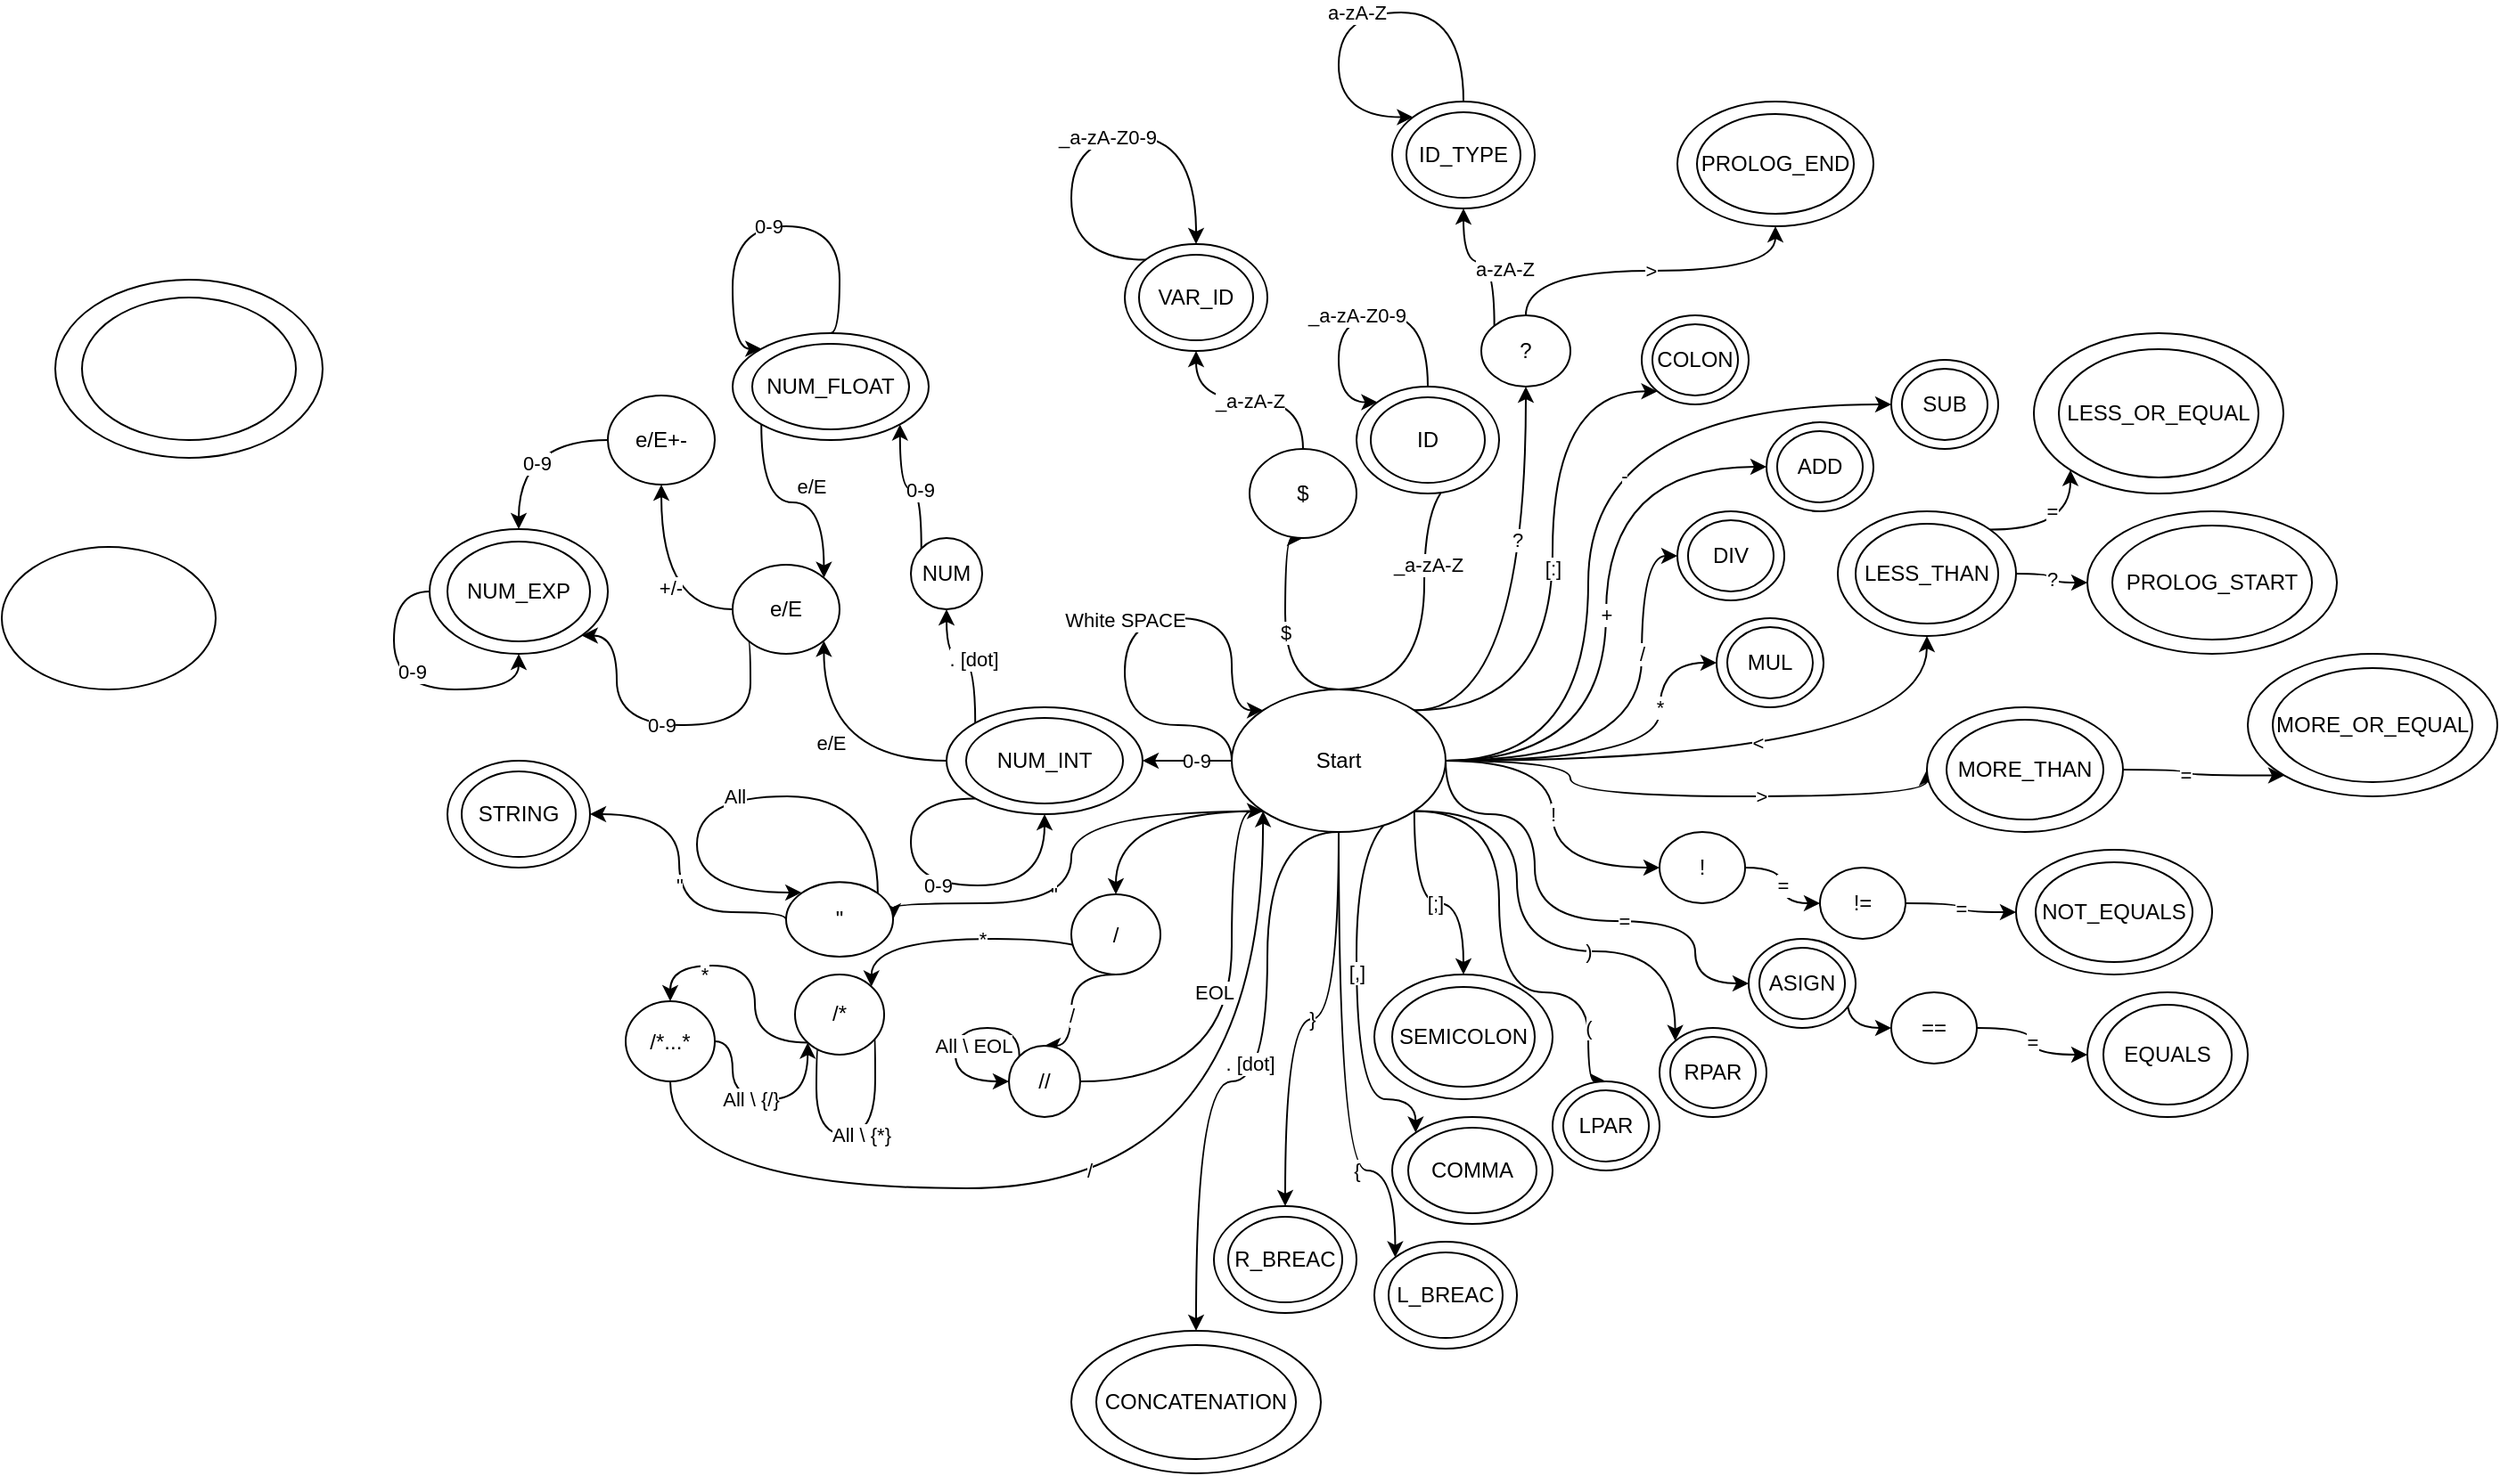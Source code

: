<mxfile version="20.4.0" type="device"><diagram id="6XoFYkcWacRBcCxsYxCx" name="Page-1"><mxGraphModel dx="1308" dy="777" grid="1" gridSize="10" guides="1" tooltips="1" connect="1" arrows="1" fold="1" page="1" pageScale="1" pageWidth="1700" pageHeight="1100" math="0" shadow="0"><root><mxCell id="0"/><mxCell id="1" parent="0"/><mxCell id="L3OUhF5srTCcvMu7gKK5-5" value="" style="group" parent="1" vertex="1" connectable="0"><mxGeometry x="160" y="220" width="150" height="100" as="geometry"/></mxCell><mxCell id="L3OUhF5srTCcvMu7gKK5-4" value="" style="ellipse;whiteSpace=wrap;html=1;" parent="L3OUhF5srTCcvMu7gKK5-5" vertex="1"><mxGeometry width="150" height="100" as="geometry"/></mxCell><mxCell id="L3OUhF5srTCcvMu7gKK5-3" value="" style="ellipse;whiteSpace=wrap;html=1;" parent="L3OUhF5srTCcvMu7gKK5-5" vertex="1"><mxGeometry x="15" y="10" width="120" height="80" as="geometry"/></mxCell><mxCell id="L3OUhF5srTCcvMu7gKK5-46" value="-" style="edgeStyle=orthogonalEdgeStyle;curved=1;rounded=0;orthogonalLoop=1;jettySize=auto;html=1;exitX=1;exitY=0.5;exitDx=0;exitDy=0;entryX=0;entryY=0.5;entryDx=0;entryDy=0;" parent="1" source="L3OUhF5srTCcvMu7gKK5-6" target="L3OUhF5srTCcvMu7gKK5-29" edge="1"><mxGeometry x="0.067" y="-20" relative="1" as="geometry"><Array as="points"><mxPoint x="1020" y="490"/><mxPoint x="1020" y="290"/></Array><mxPoint as="offset"/></mxGeometry></mxCell><mxCell id="L3OUhF5srTCcvMu7gKK5-47" value="+" style="edgeStyle=orthogonalEdgeStyle;curved=1;rounded=0;orthogonalLoop=1;jettySize=auto;html=1;exitX=1;exitY=0.5;exitDx=0;exitDy=0;entryX=0;entryY=0.5;entryDx=0;entryDy=0;" parent="1" source="L3OUhF5srTCcvMu7gKK5-6" target="L3OUhF5srTCcvMu7gKK5-20" edge="1"><mxGeometry relative="1" as="geometry"/></mxCell><mxCell id="L3OUhF5srTCcvMu7gKK5-48" value="/" style="edgeStyle=orthogonalEdgeStyle;curved=1;rounded=0;orthogonalLoop=1;jettySize=auto;html=1;exitX=1;exitY=0.5;exitDx=0;exitDy=0;entryX=0;entryY=0.5;entryDx=0;entryDy=0;" parent="1" source="L3OUhF5srTCcvMu7gKK5-6" target="L3OUhF5srTCcvMu7gKK5-35" edge="1"><mxGeometry x="0.388" relative="1" as="geometry"><Array as="points"><mxPoint x="1050" y="490"/><mxPoint x="1050" y="375"/></Array><mxPoint as="offset"/></mxGeometry></mxCell><mxCell id="L3OUhF5srTCcvMu7gKK5-49" value="*" style="edgeStyle=orthogonalEdgeStyle;curved=1;rounded=0;orthogonalLoop=1;jettySize=auto;html=1;exitX=1;exitY=0.5;exitDx=0;exitDy=0;entryX=0;entryY=0.5;entryDx=0;entryDy=0;" parent="1" source="L3OUhF5srTCcvMu7gKK5-6" target="L3OUhF5srTCcvMu7gKK5-32" edge="1"><mxGeometry x="0.449" relative="1" as="geometry"><Array as="points"><mxPoint x="1060" y="490"/><mxPoint x="1060" y="435"/></Array><mxPoint as="offset"/></mxGeometry></mxCell><mxCell id="L3OUhF5srTCcvMu7gKK5-50" value="(" style="edgeStyle=orthogonalEdgeStyle;curved=1;rounded=0;orthogonalLoop=1;jettySize=auto;html=1;exitX=1;exitY=1;exitDx=0;exitDy=0;entryX=0.5;entryY=0;entryDx=0;entryDy=0;" parent="1" source="L3OUhF5srTCcvMu7gKK5-6" target="L3OUhF5srTCcvMu7gKK5-26" edge="1"><mxGeometry x="0.691" relative="1" as="geometry"><Array as="points"><mxPoint x="970" y="518"/><mxPoint x="970" y="620"/><mxPoint x="1020" y="620"/></Array><mxPoint as="offset"/></mxGeometry></mxCell><mxCell id="L3OUhF5srTCcvMu7gKK5-51" value=")" style="edgeStyle=orthogonalEdgeStyle;curved=1;rounded=0;orthogonalLoop=1;jettySize=auto;html=1;exitX=1;exitY=1;exitDx=0;exitDy=0;entryX=0;entryY=0;entryDx=0;entryDy=0;" parent="1" source="L3OUhF5srTCcvMu7gKK5-6" target="L3OUhF5srTCcvMu7gKK5-23" edge="1"><mxGeometry x="0.28" relative="1" as="geometry"><Array as="points"><mxPoint x="980" y="518"/><mxPoint x="980" y="597"/></Array><mxPoint as="offset"/></mxGeometry></mxCell><mxCell id="L3OUhF5srTCcvMu7gKK5-53" value="[;]" style="edgeStyle=orthogonalEdgeStyle;curved=1;rounded=0;orthogonalLoop=1;jettySize=auto;html=1;exitX=1;exitY=1;exitDx=0;exitDy=0;entryX=0.5;entryY=0;entryDx=0;entryDy=0;" parent="1" source="L3OUhF5srTCcvMu7gKK5-6" target="L3OUhF5srTCcvMu7gKK5-44" edge="1"><mxGeometry x="0.055" relative="1" as="geometry"><mxPoint as="offset"/></mxGeometry></mxCell><mxCell id="L3OUhF5srTCcvMu7gKK5-56" value="!" style="edgeStyle=orthogonalEdgeStyle;curved=1;rounded=0;orthogonalLoop=1;jettySize=auto;html=1;exitX=1;exitY=0.5;exitDx=0;exitDy=0;entryX=0;entryY=0.5;entryDx=0;entryDy=0;" parent="1" source="L3OUhF5srTCcvMu7gKK5-6" target="L3OUhF5srTCcvMu7gKK5-54" edge="1"><mxGeometry relative="1" as="geometry"/></mxCell><mxCell id="L3OUhF5srTCcvMu7gKK5-68" value="&amp;lt;" style="edgeStyle=orthogonalEdgeStyle;curved=1;rounded=0;orthogonalLoop=1;jettySize=auto;html=1;exitX=1;exitY=0.5;exitDx=0;exitDy=0;entryX=0.5;entryY=1;entryDx=0;entryDy=0;" parent="1" source="L3OUhF5srTCcvMu7gKK5-6" target="L3OUhF5srTCcvMu7gKK5-66" edge="1"><mxGeometry x="0.029" y="10" relative="1" as="geometry"><mxPoint as="offset"/></mxGeometry></mxCell><mxCell id="L3OUhF5srTCcvMu7gKK5-72" value="&amp;gt;" style="edgeStyle=orthogonalEdgeStyle;curved=1;rounded=0;orthogonalLoop=1;jettySize=auto;html=1;exitX=1;exitY=0.5;exitDx=0;exitDy=0;entryX=0;entryY=0.5;entryDx=0;entryDy=0;" parent="1" source="L3OUhF5srTCcvMu7gKK5-6" target="L3OUhF5srTCcvMu7gKK5-70" edge="1"><mxGeometry x="0.29" relative="1" as="geometry"><Array as="points"><mxPoint x="1010" y="490"/><mxPoint x="1010" y="510"/><mxPoint x="1210" y="510"/></Array><mxPoint as="offset"/></mxGeometry></mxCell><mxCell id="L3OUhF5srTCcvMu7gKK5-84" value="[,]" style="edgeStyle=orthogonalEdgeStyle;curved=1;rounded=0;orthogonalLoop=1;jettySize=auto;html=1;exitX=1;exitY=1;exitDx=0;exitDy=0;entryX=0;entryY=0;entryDx=0;entryDy=0;" parent="1" source="L3OUhF5srTCcvMu7gKK5-6" target="L3OUhF5srTCcvMu7gKK5-82" edge="1"><mxGeometry relative="1" as="geometry"><Array as="points"><mxPoint x="890" y="518"/><mxPoint x="890" y="680"/><mxPoint x="923" y="680"/></Array></mxGeometry></mxCell><mxCell id="L3OUhF5srTCcvMu7gKK5-96" style="edgeStyle=orthogonalEdgeStyle;curved=1;rounded=0;orthogonalLoop=1;jettySize=auto;html=1;exitX=1;exitY=0;exitDx=0;exitDy=0;entryX=0.5;entryY=1;entryDx=0;entryDy=0;" parent="1" source="L3OUhF5srTCcvMu7gKK5-6" target="L3OUhF5srTCcvMu7gKK5-94" edge="1"><mxGeometry relative="1" as="geometry"/></mxCell><mxCell id="L3OUhF5srTCcvMu7gKK5-97" value="?" style="edgeLabel;html=1;align=center;verticalAlign=middle;resizable=0;points=[];" parent="L3OUhF5srTCcvMu7gKK5-96" vertex="1" connectable="0"><mxGeometry x="0.286" y="1" relative="1" as="geometry"><mxPoint x="-4" y="-2" as="offset"/></mxGeometry></mxCell><mxCell id="L3OUhF5srTCcvMu7gKK5-102" value="$" style="edgeStyle=orthogonalEdgeStyle;curved=1;rounded=0;orthogonalLoop=1;jettySize=auto;html=1;exitX=0.5;exitY=0;exitDx=0;exitDy=0;entryX=0.5;entryY=1;entryDx=0;entryDy=0;" parent="1" source="L3OUhF5srTCcvMu7gKK5-6" target="L3OUhF5srTCcvMu7gKK5-10" edge="1"><mxGeometry relative="1" as="geometry"><Array as="points"><mxPoint x="850" y="450"/></Array></mxGeometry></mxCell><mxCell id="L3OUhF5srTCcvMu7gKK5-108" value="=" style="edgeStyle=orthogonalEdgeStyle;curved=1;rounded=0;orthogonalLoop=1;jettySize=auto;html=1;exitX=1;exitY=0.5;exitDx=0;exitDy=0;entryX=0;entryY=0.5;entryDx=0;entryDy=0;" parent="1" source="L3OUhF5srTCcvMu7gKK5-6" target="L3OUhF5srTCcvMu7gKK5-106" edge="1"><mxGeometry x="0.288" relative="1" as="geometry"><Array as="points"><mxPoint x="940" y="520"/><mxPoint x="990" y="520"/><mxPoint x="990" y="580"/><mxPoint x="1080" y="580"/><mxPoint x="1080" y="615"/></Array><mxPoint as="offset"/></mxGeometry></mxCell><mxCell id="L3OUhF5srTCcvMu7gKK5-136" value="0-9" style="edgeStyle=orthogonalEdgeStyle;curved=1;rounded=0;orthogonalLoop=1;jettySize=auto;html=1;exitX=0;exitY=0.5;exitDx=0;exitDy=0;entryX=1;entryY=0.5;entryDx=0;entryDy=0;" parent="1" source="L3OUhF5srTCcvMu7gKK5-6" target="L3OUhF5srTCcvMu7gKK5-134" edge="1"><mxGeometry x="-0.2" relative="1" as="geometry"><mxPoint as="offset"/></mxGeometry></mxCell><mxCell id="L3OUhF5srTCcvMu7gKK5-156" value="&quot;" style="edgeStyle=orthogonalEdgeStyle;curved=1;rounded=0;orthogonalLoop=1;jettySize=auto;html=1;exitX=0;exitY=1;exitDx=0;exitDy=0;entryX=1;entryY=0.5;entryDx=0;entryDy=0;" parent="1" source="L3OUhF5srTCcvMu7gKK5-6" target="L3OUhF5srTCcvMu7gKK5-12" edge="1"><mxGeometry x="0.151" y="-10" relative="1" as="geometry"><Array as="points"><mxPoint x="730" y="518"/><mxPoint x="730" y="570"/></Array><mxPoint as="offset"/></mxGeometry></mxCell><mxCell id="L3OUhF5srTCcvMu7gKK5-195" style="edgeStyle=orthogonalEdgeStyle;curved=1;rounded=0;orthogonalLoop=1;jettySize=auto;html=1;exitX=0;exitY=1;exitDx=0;exitDy=0;entryX=0.5;entryY=0;entryDx=0;entryDy=0;" parent="1" source="L3OUhF5srTCcvMu7gKK5-6" target="L3OUhF5srTCcvMu7gKK5-194" edge="1"><mxGeometry relative="1" as="geometry"/></mxCell><mxCell id="L3OUhF5srTCcvMu7gKK5-218" value="[:]" style="edgeStyle=orthogonalEdgeStyle;curved=1;rounded=0;orthogonalLoop=1;jettySize=auto;html=1;exitX=1;exitY=0;exitDx=0;exitDy=0;entryX=0;entryY=1;entryDx=0;entryDy=0;" parent="1" source="L3OUhF5srTCcvMu7gKK5-6" target="L3OUhF5srTCcvMu7gKK5-215" edge="1"><mxGeometry relative="1" as="geometry"><Array as="points"><mxPoint x="1000" y="462"/><mxPoint x="1000" y="283"/></Array></mxGeometry></mxCell><mxCell id="L3OUhF5srTCcvMu7gKK5-223" value="&lt;span style=&quot;color: rgb(0, 0, 0); font-family: Helvetica; font-size: 11px; font-style: normal; font-variant-ligatures: normal; font-variant-caps: normal; font-weight: 400; letter-spacing: normal; orphans: 2; text-align: center; text-indent: 0px; text-transform: none; widows: 2; word-spacing: 0px; -webkit-text-stroke-width: 0px; background-color: rgb(255, 255, 255); text-decoration-thickness: initial; text-decoration-style: initial; text-decoration-color: initial; float: none; display: inline !important;&quot;&gt;_a-zA-Z&lt;/span&gt;" style="edgeStyle=orthogonalEdgeStyle;curved=1;rounded=0;orthogonalLoop=1;jettySize=auto;html=1;exitX=0.5;exitY=0;exitDx=0;exitDy=0;entryX=1;entryY=1;entryDx=0;entryDy=0;" parent="1" source="L3OUhF5srTCcvMu7gKK5-6" target="L3OUhF5srTCcvMu7gKK5-220" edge="1"><mxGeometry x="0.201" y="-2" relative="1" as="geometry"><Array as="points"><mxPoint x="928" y="450"/></Array><mxPoint as="offset"/></mxGeometry></mxCell><mxCell id="L3OUhF5srTCcvMu7gKK5-231" value="{" style="edgeStyle=orthogonalEdgeStyle;curved=1;rounded=0;orthogonalLoop=1;jettySize=auto;html=1;exitX=0.5;exitY=1;exitDx=0;exitDy=0;entryX=0;entryY=0;entryDx=0;entryDy=0;" parent="1" source="L3OUhF5srTCcvMu7gKK5-6" target="L3OUhF5srTCcvMu7gKK5-229" edge="1"><mxGeometry x="0.479" relative="1" as="geometry"><Array as="points"><mxPoint x="880" y="720"/><mxPoint x="912" y="720"/></Array><mxPoint as="offset"/></mxGeometry></mxCell><mxCell id="L3OUhF5srTCcvMu7gKK5-232" value="}" style="edgeStyle=orthogonalEdgeStyle;curved=1;rounded=0;orthogonalLoop=1;jettySize=auto;html=1;exitX=0.5;exitY=1;exitDx=0;exitDy=0;entryX=0.5;entryY=0;entryDx=0;entryDy=0;" parent="1" source="L3OUhF5srTCcvMu7gKK5-6" target="L3OUhF5srTCcvMu7gKK5-226" edge="1"><mxGeometry relative="1" as="geometry"/></mxCell><mxCell id="L3OUhF5srTCcvMu7gKK5-233" value="White SPACE" style="edgeStyle=orthogonalEdgeStyle;curved=1;rounded=0;orthogonalLoop=1;jettySize=auto;html=1;exitX=0;exitY=0.5;exitDx=0;exitDy=0;entryX=0;entryY=0;entryDx=0;entryDy=0;" parent="1" source="L3OUhF5srTCcvMu7gKK5-6" edge="1" target="L3OUhF5srTCcvMu7gKK5-6"><mxGeometry x="0.037" relative="1" as="geometry"><mxPoint x="880" y="530" as="targetPoint"/><Array as="points"><mxPoint x="820" y="470"/><mxPoint x="760" y="470"/><mxPoint x="760" y="410"/><mxPoint x="820" y="410"/><mxPoint x="820" y="462"/></Array><mxPoint as="offset"/></mxGeometry></mxCell><mxCell id="Xdf_nofjTAy5mSyaIpkC-7" value=". [dot]" style="edgeStyle=orthogonalEdgeStyle;curved=1;rounded=0;orthogonalLoop=1;jettySize=auto;html=1;exitX=0.5;exitY=1;exitDx=0;exitDy=0;entryX=0.5;entryY=0;entryDx=0;entryDy=0;" parent="1" source="L3OUhF5srTCcvMu7gKK5-6" target="Xdf_nofjTAy5mSyaIpkC-9" edge="1"><mxGeometry x="0.056" y="-10" relative="1" as="geometry"><mxPoint x="780" y="720" as="targetPoint"/><Array as="points"><mxPoint x="840" y="530"/><mxPoint x="840" y="670"/><mxPoint x="800" y="670"/></Array><mxPoint as="offset"/></mxGeometry></mxCell><mxCell id="L3OUhF5srTCcvMu7gKK5-6" value="Start" style="ellipse;whiteSpace=wrap;html=1;" parent="1" vertex="1"><mxGeometry x="820" y="450" width="120" height="80" as="geometry"/></mxCell><mxCell id="L3OUhF5srTCcvMu7gKK5-127" value="_a-zA-Z" style="edgeStyle=orthogonalEdgeStyle;curved=1;rounded=0;orthogonalLoop=1;jettySize=auto;html=1;exitX=0.5;exitY=0;exitDx=0;exitDy=0;entryX=0.5;entryY=1;entryDx=0;entryDy=0;" parent="1" source="L3OUhF5srTCcvMu7gKK5-10" target="L3OUhF5srTCcvMu7gKK5-125" edge="1"><mxGeometry relative="1" as="geometry"><mxPoint as="offset"/></mxGeometry></mxCell><mxCell id="L3OUhF5srTCcvMu7gKK5-10" value="$" style="ellipse;whiteSpace=wrap;html=1;" parent="1" vertex="1"><mxGeometry x="830" y="315" width="60" height="50" as="geometry"/></mxCell><mxCell id="L3OUhF5srTCcvMu7gKK5-163" value="&quot;" style="edgeStyle=orthogonalEdgeStyle;curved=1;rounded=0;orthogonalLoop=1;jettySize=auto;html=1;exitX=0;exitY=0.5;exitDx=0;exitDy=0;entryX=1;entryY=0.5;entryDx=0;entryDy=0;" parent="1" source="L3OUhF5srTCcvMu7gKK5-12" target="L3OUhF5srTCcvMu7gKK5-159" edge="1"><mxGeometry x="-0.065" relative="1" as="geometry"><Array as="points"><mxPoint x="570" y="575"/><mxPoint x="510" y="575"/><mxPoint x="510" y="520"/></Array><mxPoint as="offset"/></mxGeometry></mxCell><mxCell id="L3OUhF5srTCcvMu7gKK5-12" value="&quot;" style="ellipse;whiteSpace=wrap;html=1;" parent="1" vertex="1"><mxGeometry x="570" y="558.13" width="60" height="41.87" as="geometry"/></mxCell><mxCell id="L3OUhF5srTCcvMu7gKK5-13" value="" style="ellipse;whiteSpace=wrap;html=1;" parent="1" vertex="1"><mxGeometry x="130" y="370" width="120" height="80" as="geometry"/></mxCell><mxCell id="L3OUhF5srTCcvMu7gKK5-143" value="0-9" style="edgeStyle=orthogonalEdgeStyle;curved=1;rounded=0;orthogonalLoop=1;jettySize=auto;html=1;exitX=0;exitY=0;exitDx=0;exitDy=0;entryX=1;entryY=1;entryDx=0;entryDy=0;" parent="1" source="L3OUhF5srTCcvMu7gKK5-14" target="L3OUhF5srTCcvMu7gKK5-138" edge="1"><mxGeometry x="-0.161" relative="1" as="geometry"><mxPoint as="offset"/></mxGeometry></mxCell><mxCell id="L3OUhF5srTCcvMu7gKK5-14" value="NUM" style="ellipse;whiteSpace=wrap;html=1;" parent="1" vertex="1"><mxGeometry x="640" y="365" width="40" height="40" as="geometry"/></mxCell><mxCell id="L3OUhF5srTCcvMu7gKK5-19" value="" style="group" parent="1" vertex="1" connectable="0"><mxGeometry x="1120" y="300" width="60" height="50" as="geometry"/></mxCell><mxCell id="L3OUhF5srTCcvMu7gKK5-20" value="" style="ellipse;whiteSpace=wrap;html=1;" parent="L3OUhF5srTCcvMu7gKK5-19" vertex="1"><mxGeometry width="60" height="50" as="geometry"/></mxCell><mxCell id="L3OUhF5srTCcvMu7gKK5-21" value="ADD" style="ellipse;whiteSpace=wrap;html=1;" parent="L3OUhF5srTCcvMu7gKK5-19" vertex="1"><mxGeometry x="6" y="5" width="48" height="40" as="geometry"/></mxCell><mxCell id="L3OUhF5srTCcvMu7gKK5-22" value="" style="group" parent="1" vertex="1" connectable="0"><mxGeometry x="1060" y="640" width="60" height="50" as="geometry"/></mxCell><mxCell id="L3OUhF5srTCcvMu7gKK5-23" value="" style="ellipse;whiteSpace=wrap;html=1;" parent="L3OUhF5srTCcvMu7gKK5-22" vertex="1"><mxGeometry width="60" height="50" as="geometry"/></mxCell><mxCell id="L3OUhF5srTCcvMu7gKK5-24" value="RPAR" style="ellipse;whiteSpace=wrap;html=1;" parent="L3OUhF5srTCcvMu7gKK5-22" vertex="1"><mxGeometry x="6" y="5" width="48" height="40" as="geometry"/></mxCell><mxCell id="L3OUhF5srTCcvMu7gKK5-25" value="" style="group" parent="1" vertex="1" connectable="0"><mxGeometry x="1000" y="670" width="60" height="50" as="geometry"/></mxCell><mxCell id="L3OUhF5srTCcvMu7gKK5-26" value="" style="ellipse;whiteSpace=wrap;html=1;" parent="L3OUhF5srTCcvMu7gKK5-25" vertex="1"><mxGeometry width="60" height="50" as="geometry"/></mxCell><mxCell id="L3OUhF5srTCcvMu7gKK5-27" value="LPAR" style="ellipse;whiteSpace=wrap;html=1;" parent="L3OUhF5srTCcvMu7gKK5-25" vertex="1"><mxGeometry x="6" y="5" width="48" height="40" as="geometry"/></mxCell><mxCell id="L3OUhF5srTCcvMu7gKK5-28" value="" style="group" parent="1" vertex="1" connectable="0"><mxGeometry x="1190" y="265" width="60" height="50" as="geometry"/></mxCell><mxCell id="L3OUhF5srTCcvMu7gKK5-29" value="" style="ellipse;whiteSpace=wrap;html=1;" parent="L3OUhF5srTCcvMu7gKK5-28" vertex="1"><mxGeometry width="60" height="50" as="geometry"/></mxCell><mxCell id="L3OUhF5srTCcvMu7gKK5-30" value="SUB" style="ellipse;whiteSpace=wrap;html=1;" parent="L3OUhF5srTCcvMu7gKK5-28" vertex="1"><mxGeometry x="6" y="5" width="48" height="40" as="geometry"/></mxCell><mxCell id="L3OUhF5srTCcvMu7gKK5-31" value="" style="group" parent="1" vertex="1" connectable="0"><mxGeometry x="1092" y="410" width="60" height="50" as="geometry"/></mxCell><mxCell id="L3OUhF5srTCcvMu7gKK5-32" value="" style="ellipse;whiteSpace=wrap;html=1;" parent="L3OUhF5srTCcvMu7gKK5-31" vertex="1"><mxGeometry width="60" height="50" as="geometry"/></mxCell><mxCell id="L3OUhF5srTCcvMu7gKK5-33" value="MUL" style="ellipse;whiteSpace=wrap;html=1;" parent="L3OUhF5srTCcvMu7gKK5-31" vertex="1"><mxGeometry x="6" y="5" width="48" height="40" as="geometry"/></mxCell><mxCell id="L3OUhF5srTCcvMu7gKK5-34" value="" style="group" parent="1" vertex="1" connectable="0"><mxGeometry x="1070" y="350" width="60" height="50" as="geometry"/></mxCell><mxCell id="L3OUhF5srTCcvMu7gKK5-35" value="" style="ellipse;whiteSpace=wrap;html=1;" parent="L3OUhF5srTCcvMu7gKK5-34" vertex="1"><mxGeometry width="60" height="50" as="geometry"/></mxCell><mxCell id="L3OUhF5srTCcvMu7gKK5-36" value="DIV" style="ellipse;whiteSpace=wrap;html=1;" parent="L3OUhF5srTCcvMu7gKK5-34" vertex="1"><mxGeometry x="6" y="5" width="48" height="40" as="geometry"/></mxCell><mxCell id="L3OUhF5srTCcvMu7gKK5-37" value="" style="group" parent="1" vertex="1" connectable="0"><mxGeometry x="1300" y="620" width="90" height="70" as="geometry"/></mxCell><mxCell id="L3OUhF5srTCcvMu7gKK5-38" value="" style="ellipse;whiteSpace=wrap;html=1;" parent="L3OUhF5srTCcvMu7gKK5-37" vertex="1"><mxGeometry width="90" height="70" as="geometry"/></mxCell><mxCell id="L3OUhF5srTCcvMu7gKK5-39" value="EQUALS" style="ellipse;whiteSpace=wrap;html=1;" parent="L3OUhF5srTCcvMu7gKK5-37" vertex="1"><mxGeometry x="9" y="7" width="72" height="56" as="geometry"/></mxCell><mxCell id="L3OUhF5srTCcvMu7gKK5-40" value="" style="group" parent="1" vertex="1" connectable="0"><mxGeometry x="1260" y="540" width="110" height="70" as="geometry"/></mxCell><mxCell id="L3OUhF5srTCcvMu7gKK5-41" value="" style="ellipse;whiteSpace=wrap;html=1;" parent="L3OUhF5srTCcvMu7gKK5-40" vertex="1"><mxGeometry width="110.0" height="70" as="geometry"/></mxCell><mxCell id="L3OUhF5srTCcvMu7gKK5-42" value="NOT_EQUALS" style="ellipse;whiteSpace=wrap;html=1;" parent="L3OUhF5srTCcvMu7gKK5-40" vertex="1"><mxGeometry x="11" y="7" width="88" height="56" as="geometry"/></mxCell><mxCell id="L3OUhF5srTCcvMu7gKK5-43" value="" style="group" parent="1" vertex="1" connectable="0"><mxGeometry x="900" y="610" width="100" height="70" as="geometry"/></mxCell><mxCell id="L3OUhF5srTCcvMu7gKK5-44" value="" style="ellipse;whiteSpace=wrap;html=1;" parent="L3OUhF5srTCcvMu7gKK5-43" vertex="1"><mxGeometry width="100" height="70" as="geometry"/></mxCell><mxCell id="L3OUhF5srTCcvMu7gKK5-45" value="SEMICOLON" style="ellipse;whiteSpace=wrap;html=1;" parent="L3OUhF5srTCcvMu7gKK5-43" vertex="1"><mxGeometry x="10" y="7" width="80" height="56" as="geometry"/></mxCell><mxCell id="L3OUhF5srTCcvMu7gKK5-57" value="=" style="edgeStyle=orthogonalEdgeStyle;curved=1;rounded=0;orthogonalLoop=1;jettySize=auto;html=1;exitX=1;exitY=0.5;exitDx=0;exitDy=0;entryX=0;entryY=0.5;entryDx=0;entryDy=0;" parent="1" source="L3OUhF5srTCcvMu7gKK5-54" target="L3OUhF5srTCcvMu7gKK5-55" edge="1"><mxGeometry relative="1" as="geometry"/></mxCell><mxCell id="L3OUhF5srTCcvMu7gKK5-54" value="!" style="ellipse;whiteSpace=wrap;html=1;" parent="1" vertex="1"><mxGeometry x="1060" y="530" width="48" height="40" as="geometry"/></mxCell><mxCell id="L3OUhF5srTCcvMu7gKK5-58" value="=" style="edgeStyle=orthogonalEdgeStyle;curved=1;rounded=0;orthogonalLoop=1;jettySize=auto;html=1;exitX=1;exitY=0.5;exitDx=0;exitDy=0;entryX=0;entryY=0.5;entryDx=0;entryDy=0;" parent="1" source="L3OUhF5srTCcvMu7gKK5-55" target="L3OUhF5srTCcvMu7gKK5-41" edge="1"><mxGeometry relative="1" as="geometry"/></mxCell><mxCell id="L3OUhF5srTCcvMu7gKK5-55" value="!=" style="ellipse;whiteSpace=wrap;html=1;" parent="1" vertex="1"><mxGeometry x="1150" y="550" width="48" height="40" as="geometry"/></mxCell><mxCell id="L3OUhF5srTCcvMu7gKK5-62" style="edgeStyle=orthogonalEdgeStyle;curved=1;rounded=0;orthogonalLoop=1;jettySize=auto;html=1;exitX=1;exitY=0.5;exitDx=0;exitDy=0;entryX=0;entryY=0.5;entryDx=0;entryDy=0;" parent="1" target="L3OUhF5srTCcvMu7gKK5-61" edge="1"><mxGeometry relative="1" as="geometry"><mxPoint x="1140.0" y="610" as="sourcePoint"/></mxGeometry></mxCell><mxCell id="L3OUhF5srTCcvMu7gKK5-64" value="=" style="edgeStyle=orthogonalEdgeStyle;curved=1;rounded=0;orthogonalLoop=1;jettySize=auto;html=1;exitX=1;exitY=0.5;exitDx=0;exitDy=0;entryX=0;entryY=0.5;entryDx=0;entryDy=0;" parent="1" source="L3OUhF5srTCcvMu7gKK5-61" target="L3OUhF5srTCcvMu7gKK5-38" edge="1"><mxGeometry relative="1" as="geometry"/></mxCell><mxCell id="L3OUhF5srTCcvMu7gKK5-61" value="==" style="ellipse;whiteSpace=wrap;html=1;" parent="1" vertex="1"><mxGeometry x="1190" y="620" width="48" height="40" as="geometry"/></mxCell><mxCell id="L3OUhF5srTCcvMu7gKK5-65" value="" style="group" parent="1" vertex="1" connectable="0"><mxGeometry x="1160" y="350" width="100" height="70" as="geometry"/></mxCell><mxCell id="L3OUhF5srTCcvMu7gKK5-66" value="" style="ellipse;whiteSpace=wrap;html=1;" parent="L3OUhF5srTCcvMu7gKK5-65" vertex="1"><mxGeometry width="100" height="70" as="geometry"/></mxCell><mxCell id="L3OUhF5srTCcvMu7gKK5-67" value="LESS_THAN" style="ellipse;whiteSpace=wrap;html=1;" parent="L3OUhF5srTCcvMu7gKK5-65" vertex="1"><mxGeometry x="10" y="7" width="80" height="56" as="geometry"/></mxCell><mxCell id="L3OUhF5srTCcvMu7gKK5-69" value="" style="group" parent="1" vertex="1" connectable="0"><mxGeometry x="1210" y="460" width="110" height="70" as="geometry"/></mxCell><mxCell id="L3OUhF5srTCcvMu7gKK5-70" value="" style="ellipse;whiteSpace=wrap;html=1;" parent="L3OUhF5srTCcvMu7gKK5-69" vertex="1"><mxGeometry width="110" height="70" as="geometry"/></mxCell><mxCell id="L3OUhF5srTCcvMu7gKK5-71" value="MORE_THAN" style="ellipse;whiteSpace=wrap;html=1;" parent="L3OUhF5srTCcvMu7gKK5-69" vertex="1"><mxGeometry x="11" y="7" width="88" height="56" as="geometry"/></mxCell><mxCell id="L3OUhF5srTCcvMu7gKK5-73" value="" style="group" parent="1" vertex="1" connectable="0"><mxGeometry x="1390" y="430" width="140" height="80" as="geometry"/></mxCell><mxCell id="L3OUhF5srTCcvMu7gKK5-74" value="" style="ellipse;whiteSpace=wrap;html=1;" parent="L3OUhF5srTCcvMu7gKK5-73" vertex="1"><mxGeometry width="140" height="80" as="geometry"/></mxCell><mxCell id="L3OUhF5srTCcvMu7gKK5-75" value="MORE_OR_EQUAL" style="ellipse;whiteSpace=wrap;html=1;" parent="L3OUhF5srTCcvMu7gKK5-73" vertex="1"><mxGeometry x="14" y="8" width="112" height="64" as="geometry"/></mxCell><mxCell id="L3OUhF5srTCcvMu7gKK5-76" value="" style="group" parent="1" vertex="1" connectable="0"><mxGeometry x="1270" y="250" width="140" height="90" as="geometry"/></mxCell><mxCell id="L3OUhF5srTCcvMu7gKK5-77" value="" style="ellipse;whiteSpace=wrap;html=1;" parent="L3OUhF5srTCcvMu7gKK5-76" vertex="1"><mxGeometry width="140" height="90" as="geometry"/></mxCell><mxCell id="L3OUhF5srTCcvMu7gKK5-78" value="LESS_OR_EQUAL" style="ellipse;whiteSpace=wrap;html=1;" parent="L3OUhF5srTCcvMu7gKK5-76" vertex="1"><mxGeometry x="14" y="9" width="112" height="72" as="geometry"/></mxCell><mxCell id="L3OUhF5srTCcvMu7gKK5-79" value="=" style="edgeStyle=orthogonalEdgeStyle;curved=1;rounded=0;orthogonalLoop=1;jettySize=auto;html=1;exitX=1;exitY=0;exitDx=0;exitDy=0;entryX=0;entryY=1;entryDx=0;entryDy=0;" parent="1" source="L3OUhF5srTCcvMu7gKK5-66" target="L3OUhF5srTCcvMu7gKK5-77" edge="1"><mxGeometry x="-0.119" y="10" relative="1" as="geometry"><mxPoint as="offset"/></mxGeometry></mxCell><mxCell id="L3OUhF5srTCcvMu7gKK5-80" value="=" style="edgeStyle=orthogonalEdgeStyle;curved=1;rounded=0;orthogonalLoop=1;jettySize=auto;html=1;exitX=1;exitY=0.5;exitDx=0;exitDy=0;entryX=0;entryY=1;entryDx=0;entryDy=0;" parent="1" source="L3OUhF5srTCcvMu7gKK5-70" target="L3OUhF5srTCcvMu7gKK5-74" edge="1"><mxGeometry x="-0.177" relative="1" as="geometry"><mxPoint as="offset"/></mxGeometry></mxCell><mxCell id="L3OUhF5srTCcvMu7gKK5-81" value="" style="group" parent="1" vertex="1" connectable="0"><mxGeometry x="910" y="690" width="90" height="60" as="geometry"/></mxCell><mxCell id="L3OUhF5srTCcvMu7gKK5-82" value="" style="ellipse;whiteSpace=wrap;html=1;" parent="L3OUhF5srTCcvMu7gKK5-81" vertex="1"><mxGeometry width="90" height="60" as="geometry"/></mxCell><mxCell id="L3OUhF5srTCcvMu7gKK5-83" value="COMMA" style="ellipse;whiteSpace=wrap;html=1;" parent="L3OUhF5srTCcvMu7gKK5-81" vertex="1"><mxGeometry x="9" y="6" width="72" height="48" as="geometry"/></mxCell><mxCell id="L3OUhF5srTCcvMu7gKK5-86" value="" style="group" parent="1" vertex="1" connectable="0"><mxGeometry x="1300" y="350" width="140" height="80" as="geometry"/></mxCell><mxCell id="L3OUhF5srTCcvMu7gKK5-87" value="" style="ellipse;whiteSpace=wrap;html=1;" parent="L3OUhF5srTCcvMu7gKK5-86" vertex="1"><mxGeometry width="140" height="80" as="geometry"/></mxCell><mxCell id="L3OUhF5srTCcvMu7gKK5-88" value="PROLOG_START" style="ellipse;whiteSpace=wrap;html=1;" parent="L3OUhF5srTCcvMu7gKK5-86" vertex="1"><mxGeometry x="14" y="8" width="112" height="64" as="geometry"/></mxCell><mxCell id="L3OUhF5srTCcvMu7gKK5-89" value="?" style="edgeStyle=orthogonalEdgeStyle;curved=1;rounded=0;orthogonalLoop=1;jettySize=auto;html=1;exitX=1;exitY=0.5;exitDx=0;exitDy=0;entryX=0;entryY=0.5;entryDx=0;entryDy=0;" parent="1" source="L3OUhF5srTCcvMu7gKK5-66" target="L3OUhF5srTCcvMu7gKK5-87" edge="1"><mxGeometry relative="1" as="geometry"/></mxCell><mxCell id="L3OUhF5srTCcvMu7gKK5-93" value="" style="group" parent="1" vertex="1" connectable="0"><mxGeometry x="960" y="240" width="60" height="50" as="geometry"/></mxCell><mxCell id="L3OUhF5srTCcvMu7gKK5-94" value="?" style="ellipse;whiteSpace=wrap;html=1;" parent="L3OUhF5srTCcvMu7gKK5-93" vertex="1"><mxGeometry width="50" height="40" as="geometry"/></mxCell><mxCell id="L3OUhF5srTCcvMu7gKK5-98" value="" style="group" parent="1" vertex="1" connectable="0"><mxGeometry x="1070" y="120" width="110" height="70" as="geometry"/></mxCell><mxCell id="L3OUhF5srTCcvMu7gKK5-99" value="" style="ellipse;whiteSpace=wrap;html=1;" parent="L3OUhF5srTCcvMu7gKK5-98" vertex="1"><mxGeometry width="110.0" height="70" as="geometry"/></mxCell><mxCell id="L3OUhF5srTCcvMu7gKK5-100" value="PROLOG_END" style="ellipse;whiteSpace=wrap;html=1;" parent="L3OUhF5srTCcvMu7gKK5-98" vertex="1"><mxGeometry x="11" y="7" width="88" height="56" as="geometry"/></mxCell><mxCell id="L3OUhF5srTCcvMu7gKK5-101" value="&amp;gt;" style="edgeStyle=orthogonalEdgeStyle;curved=1;rounded=0;orthogonalLoop=1;jettySize=auto;html=1;exitX=0.5;exitY=0;exitDx=0;exitDy=0;entryX=0.5;entryY=1;entryDx=0;entryDy=0;" parent="1" source="L3OUhF5srTCcvMu7gKK5-94" target="L3OUhF5srTCcvMu7gKK5-99" edge="1"><mxGeometry relative="1" as="geometry"/></mxCell><mxCell id="L3OUhF5srTCcvMu7gKK5-105" value="" style="group" parent="1" vertex="1" connectable="0"><mxGeometry x="1110" y="590" width="60" height="50" as="geometry"/></mxCell><mxCell id="L3OUhF5srTCcvMu7gKK5-106" value="" style="ellipse;whiteSpace=wrap;html=1;" parent="L3OUhF5srTCcvMu7gKK5-105" vertex="1"><mxGeometry width="60" height="50" as="geometry"/></mxCell><mxCell id="L3OUhF5srTCcvMu7gKK5-107" value="ASIGN" style="ellipse;whiteSpace=wrap;html=1;" parent="L3OUhF5srTCcvMu7gKK5-105" vertex="1"><mxGeometry x="6" y="5" width="48" height="40" as="geometry"/></mxCell><mxCell id="L3OUhF5srTCcvMu7gKK5-113" value="a-zA-Z" style="edgeStyle=orthogonalEdgeStyle;curved=1;rounded=0;orthogonalLoop=1;jettySize=auto;html=1;exitX=0;exitY=0;exitDx=0;exitDy=0;entryX=0.5;entryY=1;entryDx=0;entryDy=0;" parent="1" source="L3OUhF5srTCcvMu7gKK5-94" target="L3OUhF5srTCcvMu7gKK5-118" edge="1"><mxGeometry x="-0.231" y="-6" relative="1" as="geometry"><mxPoint x="810" y="285" as="targetPoint"/><mxPoint as="offset"/></mxGeometry></mxCell><mxCell id="L3OUhF5srTCcvMu7gKK5-117" value="" style="group" parent="1" vertex="1" connectable="0"><mxGeometry x="910" y="120" width="80" height="60" as="geometry"/></mxCell><mxCell id="L3OUhF5srTCcvMu7gKK5-118" value="" style="ellipse;whiteSpace=wrap;html=1;" parent="L3OUhF5srTCcvMu7gKK5-117" vertex="1"><mxGeometry width="80" height="60" as="geometry"/></mxCell><mxCell id="L3OUhF5srTCcvMu7gKK5-119" value="ID_TYPE" style="ellipse;whiteSpace=wrap;html=1;" parent="L3OUhF5srTCcvMu7gKK5-117" vertex="1"><mxGeometry x="8" y="6" width="64" height="48" as="geometry"/></mxCell><mxCell id="L3OUhF5srTCcvMu7gKK5-146" value="a-zA-Z" style="edgeStyle=orthogonalEdgeStyle;curved=1;rounded=0;orthogonalLoop=1;jettySize=auto;html=1;exitX=0.5;exitY=0;exitDx=0;exitDy=0;entryX=0;entryY=0;entryDx=0;entryDy=0;" parent="L3OUhF5srTCcvMu7gKK5-117" source="L3OUhF5srTCcvMu7gKK5-118" target="L3OUhF5srTCcvMu7gKK5-118" edge="1"><mxGeometry relative="1" as="geometry"><Array as="points"><mxPoint x="40" y="-50"/><mxPoint x="-30" y="-50"/><mxPoint x="-30" y="9"/></Array></mxGeometry></mxCell><mxCell id="L3OUhF5srTCcvMu7gKK5-124" value="" style="group" parent="1" vertex="1" connectable="0"><mxGeometry x="760" y="200" width="80" height="60" as="geometry"/></mxCell><mxCell id="L3OUhF5srTCcvMu7gKK5-125" value="" style="ellipse;whiteSpace=wrap;html=1;" parent="L3OUhF5srTCcvMu7gKK5-124" vertex="1"><mxGeometry width="80" height="60" as="geometry"/></mxCell><mxCell id="L3OUhF5srTCcvMu7gKK5-126" value="VAR_ID" style="ellipse;whiteSpace=wrap;html=1;" parent="L3OUhF5srTCcvMu7gKK5-124" vertex="1"><mxGeometry x="8" y="6" width="64" height="48" as="geometry"/></mxCell><mxCell id="L3OUhF5srTCcvMu7gKK5-131" value="_a-zA-Z0-9" style="edgeStyle=orthogonalEdgeStyle;curved=1;rounded=0;orthogonalLoop=1;jettySize=auto;html=1;exitX=0;exitY=0;exitDx=0;exitDy=0;entryX=0.5;entryY=0;entryDx=0;entryDy=0;" parent="L3OUhF5srTCcvMu7gKK5-124" source="L3OUhF5srTCcvMu7gKK5-125" target="L3OUhF5srTCcvMu7gKK5-125" edge="1"><mxGeometry x="0.085" relative="1" as="geometry"><Array as="points"><mxPoint x="-30" y="9"/><mxPoint x="-30" y="-60"/><mxPoint x="40" y="-60"/></Array><mxPoint as="offset"/></mxGeometry></mxCell><mxCell id="L3OUhF5srTCcvMu7gKK5-133" value="" style="group" parent="1" vertex="1" connectable="0"><mxGeometry x="660" y="460" width="110" height="60" as="geometry"/></mxCell><mxCell id="L3OUhF5srTCcvMu7gKK5-134" value="" style="ellipse;whiteSpace=wrap;html=1;" parent="L3OUhF5srTCcvMu7gKK5-133" vertex="1"><mxGeometry width="110.0" height="60" as="geometry"/></mxCell><mxCell id="L3OUhF5srTCcvMu7gKK5-135" value="NUM_INT" style="ellipse;whiteSpace=wrap;html=1;" parent="L3OUhF5srTCcvMu7gKK5-133" vertex="1"><mxGeometry x="11" y="6" width="88" height="48" as="geometry"/></mxCell><mxCell id="L3OUhF5srTCcvMu7gKK5-150" value="0-9" style="edgeStyle=orthogonalEdgeStyle;curved=1;rounded=0;orthogonalLoop=1;jettySize=auto;html=1;exitX=0;exitY=1;exitDx=0;exitDy=0;entryX=0.5;entryY=1;entryDx=0;entryDy=0;" parent="L3OUhF5srTCcvMu7gKK5-133" source="L3OUhF5srTCcvMu7gKK5-134" target="L3OUhF5srTCcvMu7gKK5-134" edge="1"><mxGeometry relative="1" as="geometry"><Array as="points"><mxPoint x="-20" y="51"/><mxPoint x="-20" y="100"/><mxPoint x="55" y="100"/></Array></mxGeometry></mxCell><mxCell id="L3OUhF5srTCcvMu7gKK5-137" value="" style="group" parent="1" vertex="1" connectable="0"><mxGeometry x="540" y="250" width="110" height="60" as="geometry"/></mxCell><mxCell id="L3OUhF5srTCcvMu7gKK5-138" value="" style="ellipse;whiteSpace=wrap;html=1;" parent="L3OUhF5srTCcvMu7gKK5-137" vertex="1"><mxGeometry width="110.0" height="60" as="geometry"/></mxCell><mxCell id="L3OUhF5srTCcvMu7gKK5-139" value="NUM_FLOAT" style="ellipse;whiteSpace=wrap;html=1;" parent="L3OUhF5srTCcvMu7gKK5-137" vertex="1"><mxGeometry x="11" y="6" width="88" height="48" as="geometry"/></mxCell><mxCell id="L3OUhF5srTCcvMu7gKK5-151" value="0-9" style="edgeStyle=orthogonalEdgeStyle;curved=1;rounded=0;orthogonalLoop=1;jettySize=auto;html=1;exitX=0.5;exitY=0;exitDx=0;exitDy=0;entryX=0;entryY=0;entryDx=0;entryDy=0;" parent="L3OUhF5srTCcvMu7gKK5-137" source="L3OUhF5srTCcvMu7gKK5-138" target="L3OUhF5srTCcvMu7gKK5-138" edge="1"><mxGeometry relative="1" as="geometry"><Array as="points"><mxPoint x="60"/><mxPoint x="60" y="-60"/><mxPoint y="-60"/><mxPoint y="9"/></Array></mxGeometry></mxCell><mxCell id="L3OUhF5srTCcvMu7gKK5-142" value=". [dot]" style="edgeStyle=orthogonalEdgeStyle;curved=1;rounded=0;orthogonalLoop=1;jettySize=auto;html=1;exitX=0;exitY=0;exitDx=0;exitDy=0;entryX=0.5;entryY=1;entryDx=0;entryDy=0;" parent="1" source="L3OUhF5srTCcvMu7gKK5-134" target="L3OUhF5srTCcvMu7gKK5-14" edge="1"><mxGeometry x="-0.064" relative="1" as="geometry"><mxPoint as="offset"/></mxGeometry></mxCell><mxCell id="L3OUhF5srTCcvMu7gKK5-153" value="+/-" style="edgeStyle=orthogonalEdgeStyle;curved=1;rounded=0;orthogonalLoop=1;jettySize=auto;html=1;exitX=0;exitY=0.5;exitDx=0;exitDy=0;entryX=0.5;entryY=1;entryDx=0;entryDy=0;" parent="1" source="L3OUhF5srTCcvMu7gKK5-144" target="L3OUhF5srTCcvMu7gKK5-152" edge="1"><mxGeometry x="-0.059" y="-5" relative="1" as="geometry"><mxPoint as="offset"/></mxGeometry></mxCell><mxCell id="Xdf_nofjTAy5mSyaIpkC-4" value="0-9" style="edgeStyle=orthogonalEdgeStyle;rounded=0;orthogonalLoop=1;jettySize=auto;html=1;exitX=0;exitY=1;exitDx=0;exitDy=0;entryX=1;entryY=1;entryDx=0;entryDy=0;curved=1;" parent="1" source="L3OUhF5srTCcvMu7gKK5-144" target="Xdf_nofjTAy5mSyaIpkC-2" edge="1"><mxGeometry x="0.02" relative="1" as="geometry"><Array as="points"><mxPoint x="550" y="423"/><mxPoint x="550" y="470"/><mxPoint x="475" y="470"/></Array><mxPoint as="offset"/></mxGeometry></mxCell><mxCell id="L3OUhF5srTCcvMu7gKK5-144" value="e/E" style="ellipse;whiteSpace=wrap;html=1;" parent="1" vertex="1"><mxGeometry x="540" y="380" width="60" height="50" as="geometry"/></mxCell><mxCell id="L3OUhF5srTCcvMu7gKK5-147" value="e/E" style="edgeStyle=orthogonalEdgeStyle;curved=1;rounded=0;orthogonalLoop=1;jettySize=auto;html=1;exitX=0;exitY=0.5;exitDx=0;exitDy=0;entryX=1;entryY=1;entryDx=0;entryDy=0;" parent="1" source="L3OUhF5srTCcvMu7gKK5-134" target="L3OUhF5srTCcvMu7gKK5-144" edge="1"><mxGeometry x="-0.048" y="-10" relative="1" as="geometry"><mxPoint as="offset"/></mxGeometry></mxCell><mxCell id="L3OUhF5srTCcvMu7gKK5-149" value="e/E" style="edgeStyle=orthogonalEdgeStyle;curved=1;rounded=0;orthogonalLoop=1;jettySize=auto;html=1;exitX=0;exitY=1;exitDx=0;exitDy=0;entryX=1;entryY=0;entryDx=0;entryDy=0;" parent="1" source="L3OUhF5srTCcvMu7gKK5-138" target="L3OUhF5srTCcvMu7gKK5-144" edge="1"><mxGeometry x="0.185" y="9" relative="1" as="geometry"><mxPoint as="offset"/></mxGeometry></mxCell><mxCell id="Xdf_nofjTAy5mSyaIpkC-5" value="0-9" style="edgeStyle=orthogonalEdgeStyle;curved=1;rounded=0;orthogonalLoop=1;jettySize=auto;html=1;exitX=0;exitY=0.5;exitDx=0;exitDy=0;entryX=0.5;entryY=0;entryDx=0;entryDy=0;" parent="1" source="L3OUhF5srTCcvMu7gKK5-152" target="Xdf_nofjTAy5mSyaIpkC-2" edge="1"><mxGeometry x="0.25" y="10" relative="1" as="geometry"><mxPoint as="offset"/></mxGeometry></mxCell><mxCell id="L3OUhF5srTCcvMu7gKK5-152" value="e/E+-" style="ellipse;whiteSpace=wrap;html=1;" parent="1" vertex="1"><mxGeometry x="470" y="285" width="60" height="50" as="geometry"/></mxCell><mxCell id="L3OUhF5srTCcvMu7gKK5-158" value="" style="group" parent="1" vertex="1" connectable="0"><mxGeometry x="380" y="490" width="80" height="60" as="geometry"/></mxCell><mxCell id="L3OUhF5srTCcvMu7gKK5-159" value="" style="ellipse;whiteSpace=wrap;html=1;" parent="L3OUhF5srTCcvMu7gKK5-158" vertex="1"><mxGeometry width="80" height="60" as="geometry"/></mxCell><mxCell id="L3OUhF5srTCcvMu7gKK5-160" value="STRING" style="ellipse;whiteSpace=wrap;html=1;" parent="L3OUhF5srTCcvMu7gKK5-158" vertex="1"><mxGeometry x="8" y="6" width="64" height="48" as="geometry"/></mxCell><mxCell id="L3OUhF5srTCcvMu7gKK5-162" value="All" style="edgeStyle=orthogonalEdgeStyle;curved=1;rounded=0;orthogonalLoop=1;jettySize=auto;html=1;exitX=1;exitY=0;exitDx=0;exitDy=0;entryX=0;entryY=0;entryDx=0;entryDy=0;" parent="1" source="L3OUhF5srTCcvMu7gKK5-12" target="L3OUhF5srTCcvMu7gKK5-12" edge="1"><mxGeometry relative="1" as="geometry"><Array as="points"><mxPoint x="621" y="510"/><mxPoint x="520" y="510"/><mxPoint x="520" y="564"/><mxPoint x="579" y="564"/></Array></mxGeometry></mxCell><mxCell id="L3OUhF5srTCcvMu7gKK5-197" value="/" style="edgeStyle=orthogonalEdgeStyle;curved=1;rounded=0;orthogonalLoop=1;jettySize=auto;html=1;exitX=0.5;exitY=1;exitDx=0;exitDy=0;entryX=0.5;entryY=0;entryDx=0;entryDy=0;" parent="1" source="L3OUhF5srTCcvMu7gKK5-194" target="L3OUhF5srTCcvMu7gKK5-202" edge="1"><mxGeometry x="0.2" relative="1" as="geometry"><mxPoint x="705" y="600" as="targetPoint"/><Array as="points"><mxPoint x="730" y="610"/></Array><mxPoint as="offset"/></mxGeometry></mxCell><mxCell id="L3OUhF5srTCcvMu7gKK5-199" value="*" style="edgeStyle=orthogonalEdgeStyle;curved=1;rounded=0;orthogonalLoop=1;jettySize=auto;html=1;exitX=0.5;exitY=1;exitDx=0;exitDy=0;entryX=1;entryY=0;entryDx=0;entryDy=0;" parent="1" source="L3OUhF5srTCcvMu7gKK5-194" target="L3OUhF5srTCcvMu7gKK5-198" edge="1"><mxGeometry x="0.033" relative="1" as="geometry"><Array as="points"><mxPoint x="755" y="590"/><mxPoint x="618" y="590"/></Array><mxPoint as="offset"/></mxGeometry></mxCell><mxCell id="L3OUhF5srTCcvMu7gKK5-194" value="/" style="ellipse;whiteSpace=wrap;html=1;" parent="1" vertex="1"><mxGeometry x="730" y="565.01" width="50" height="44.99" as="geometry"/></mxCell><mxCell id="L3OUhF5srTCcvMu7gKK5-206" value="All \ {*}" style="edgeStyle=orthogonalEdgeStyle;curved=1;rounded=0;orthogonalLoop=1;jettySize=auto;html=1;exitX=1;exitY=1;exitDx=0;exitDy=0;entryX=0;entryY=1;entryDx=0;entryDy=0;" parent="1" source="L3OUhF5srTCcvMu7gKK5-198" target="L3OUhF5srTCcvMu7gKK5-198" edge="1"><mxGeometry relative="1" as="geometry"><mxPoint x="650" y="700" as="targetPoint"/><Array as="points"><mxPoint x="620" y="638"/><mxPoint x="620" y="700"/><mxPoint x="587" y="700"/></Array></mxGeometry></mxCell><mxCell id="L3OUhF5srTCcvMu7gKK5-208" value="*" style="edgeStyle=orthogonalEdgeStyle;curved=1;rounded=0;orthogonalLoop=1;jettySize=auto;html=1;exitX=0;exitY=1;exitDx=0;exitDy=0;entryX=0.5;entryY=0;entryDx=0;entryDy=0;" parent="1" source="L3OUhF5srTCcvMu7gKK5-198" target="L3OUhF5srTCcvMu7gKK5-207" edge="1"><mxGeometry x="0.443" y="5" relative="1" as="geometry"><mxPoint as="offset"/></mxGeometry></mxCell><mxCell id="L3OUhF5srTCcvMu7gKK5-198" value="/*" style="ellipse;whiteSpace=wrap;html=1;" parent="1" vertex="1"><mxGeometry x="575" y="610" width="50" height="44.99" as="geometry"/></mxCell><mxCell id="L3OUhF5srTCcvMu7gKK5-201" value="" style="group" parent="1" vertex="1" connectable="0"><mxGeometry x="695" y="650" width="40" height="40" as="geometry"/></mxCell><mxCell id="L3OUhF5srTCcvMu7gKK5-202" value="//" style="ellipse;whiteSpace=wrap;html=1;" parent="L3OUhF5srTCcvMu7gKK5-201" vertex="1"><mxGeometry width="40" height="40" as="geometry"/></mxCell><mxCell id="L3OUhF5srTCcvMu7gKK5-205" value="All \ EOL" style="edgeStyle=orthogonalEdgeStyle;curved=1;rounded=0;orthogonalLoop=1;jettySize=auto;html=1;exitX=0;exitY=0;exitDx=0;exitDy=0;entryX=0;entryY=0.5;entryDx=0;entryDy=0;" parent="L3OUhF5srTCcvMu7gKK5-201" source="L3OUhF5srTCcvMu7gKK5-202" target="L3OUhF5srTCcvMu7gKK5-202" edge="1"><mxGeometry x="0.105" y="10" relative="1" as="geometry"><Array as="points"><mxPoint x="6" y="-10"/><mxPoint x="-30" y="-10"/><mxPoint x="-30" y="20"/></Array><mxPoint as="offset"/></mxGeometry></mxCell><mxCell id="L3OUhF5srTCcvMu7gKK5-212" value="All \ {/}" style="edgeStyle=orthogonalEdgeStyle;curved=1;rounded=0;orthogonalLoop=1;jettySize=auto;html=1;exitX=1;exitY=0.5;exitDx=0;exitDy=0;entryX=0;entryY=1;entryDx=0;entryDy=0;" parent="1" source="L3OUhF5srTCcvMu7gKK5-207" target="L3OUhF5srTCcvMu7gKK5-198" edge="1"><mxGeometry x="-0.098" relative="1" as="geometry"><Array as="points"><mxPoint x="540" y="648"/><mxPoint x="540" y="680"/><mxPoint x="582" y="680"/></Array><mxPoint as="offset"/></mxGeometry></mxCell><mxCell id="mNyNyhppupOlEN9kLj4v-3" value="/" style="edgeStyle=orthogonalEdgeStyle;curved=1;rounded=0;orthogonalLoop=1;jettySize=auto;html=1;exitX=0.5;exitY=1;exitDx=0;exitDy=0;entryX=0;entryY=1;entryDx=0;entryDy=0;" edge="1" parent="1" source="L3OUhF5srTCcvMu7gKK5-207" target="L3OUhF5srTCcvMu7gKK5-6"><mxGeometry x="-0.024" y="10" relative="1" as="geometry"><Array as="points"><mxPoint x="505" y="730"/><mxPoint x="838" y="730"/></Array><mxPoint as="offset"/></mxGeometry></mxCell><mxCell id="L3OUhF5srTCcvMu7gKK5-207" value="/*...*" style="ellipse;whiteSpace=wrap;html=1;" parent="1" vertex="1"><mxGeometry x="480" y="625.01" width="50" height="44.99" as="geometry"/></mxCell><mxCell id="L3OUhF5srTCcvMu7gKK5-214" value="" style="group" parent="1" vertex="1" connectable="0"><mxGeometry x="1050" y="240" width="60" height="50" as="geometry"/></mxCell><mxCell id="L3OUhF5srTCcvMu7gKK5-215" value="" style="ellipse;whiteSpace=wrap;html=1;" parent="L3OUhF5srTCcvMu7gKK5-214" vertex="1"><mxGeometry width="60" height="50" as="geometry"/></mxCell><mxCell id="L3OUhF5srTCcvMu7gKK5-216" value="COLON" style="ellipse;whiteSpace=wrap;html=1;" parent="L3OUhF5srTCcvMu7gKK5-214" vertex="1"><mxGeometry x="6" y="5" width="48" height="40" as="geometry"/></mxCell><mxCell id="L3OUhF5srTCcvMu7gKK5-219" value="" style="group" parent="1" vertex="1" connectable="0"><mxGeometry x="890" y="280" width="80" height="60" as="geometry"/></mxCell><mxCell id="L3OUhF5srTCcvMu7gKK5-220" value="" style="ellipse;whiteSpace=wrap;html=1;" parent="L3OUhF5srTCcvMu7gKK5-219" vertex="1"><mxGeometry width="80" height="60" as="geometry"/></mxCell><mxCell id="L3OUhF5srTCcvMu7gKK5-221" value="ID" style="ellipse;whiteSpace=wrap;html=1;" parent="L3OUhF5srTCcvMu7gKK5-219" vertex="1"><mxGeometry x="8" y="6" width="64" height="48" as="geometry"/></mxCell><mxCell id="L3OUhF5srTCcvMu7gKK5-222" value="_a-zA-Z0-9" style="edgeStyle=orthogonalEdgeStyle;curved=1;rounded=0;orthogonalLoop=1;jettySize=auto;html=1;exitX=0.5;exitY=0;exitDx=0;exitDy=0;entryX=0;entryY=0;entryDx=0;entryDy=0;" parent="L3OUhF5srTCcvMu7gKK5-219" source="L3OUhF5srTCcvMu7gKK5-220" target="L3OUhF5srTCcvMu7gKK5-220" edge="1"><mxGeometry relative="1" as="geometry"><Array as="points"><mxPoint x="40" y="-40"/><mxPoint x="-10" y="-40"/><mxPoint x="-10" y="9"/></Array></mxGeometry></mxCell><mxCell id="L3OUhF5srTCcvMu7gKK5-225" value="" style="group" parent="1" vertex="1" connectable="0"><mxGeometry x="810" y="740" width="80" height="60" as="geometry"/></mxCell><mxCell id="L3OUhF5srTCcvMu7gKK5-226" value="" style="ellipse;whiteSpace=wrap;html=1;" parent="L3OUhF5srTCcvMu7gKK5-225" vertex="1"><mxGeometry width="80" height="60" as="geometry"/></mxCell><mxCell id="L3OUhF5srTCcvMu7gKK5-227" value="R_BREAC" style="ellipse;whiteSpace=wrap;html=1;" parent="L3OUhF5srTCcvMu7gKK5-225" vertex="1"><mxGeometry x="8" y="6" width="64" height="48" as="geometry"/></mxCell><mxCell id="L3OUhF5srTCcvMu7gKK5-228" value="" style="group" parent="1" vertex="1" connectable="0"><mxGeometry x="900" y="760" width="80" height="60" as="geometry"/></mxCell><mxCell id="L3OUhF5srTCcvMu7gKK5-229" value="" style="ellipse;whiteSpace=wrap;html=1;" parent="L3OUhF5srTCcvMu7gKK5-228" vertex="1"><mxGeometry width="80" height="60" as="geometry"/></mxCell><mxCell id="L3OUhF5srTCcvMu7gKK5-230" value="L_BREAC" style="ellipse;whiteSpace=wrap;html=1;" parent="L3OUhF5srTCcvMu7gKK5-228" vertex="1"><mxGeometry x="8" y="6" width="64" height="48" as="geometry"/></mxCell><mxCell id="Xdf_nofjTAy5mSyaIpkC-1" value="" style="group" parent="1" vertex="1" connectable="0"><mxGeometry x="370" y="360" width="100" height="70" as="geometry"/></mxCell><mxCell id="Xdf_nofjTAy5mSyaIpkC-2" value="" style="ellipse;whiteSpace=wrap;html=1;" parent="Xdf_nofjTAy5mSyaIpkC-1" vertex="1"><mxGeometry width="100" height="70" as="geometry"/></mxCell><mxCell id="Xdf_nofjTAy5mSyaIpkC-3" value="NUM_EXP" style="ellipse;whiteSpace=wrap;html=1;" parent="Xdf_nofjTAy5mSyaIpkC-1" vertex="1"><mxGeometry x="10" y="7" width="80" height="56" as="geometry"/></mxCell><mxCell id="Xdf_nofjTAy5mSyaIpkC-6" value="0-9" style="edgeStyle=orthogonalEdgeStyle;curved=1;rounded=0;orthogonalLoop=1;jettySize=auto;html=1;exitX=0;exitY=0.5;exitDx=0;exitDy=0;entryX=0.5;entryY=1;entryDx=0;entryDy=0;" parent="Xdf_nofjTAy5mSyaIpkC-1" source="Xdf_nofjTAy5mSyaIpkC-2" target="Xdf_nofjTAy5mSyaIpkC-2" edge="1"><mxGeometry x="0.03" y="10" relative="1" as="geometry"><mxPoint as="offset"/></mxGeometry></mxCell><mxCell id="Xdf_nofjTAy5mSyaIpkC-8" value="" style="group" parent="1" vertex="1" connectable="0"><mxGeometry x="730" y="810" width="140" height="80" as="geometry"/></mxCell><mxCell id="Xdf_nofjTAy5mSyaIpkC-9" value="" style="ellipse;whiteSpace=wrap;html=1;" parent="Xdf_nofjTAy5mSyaIpkC-8" vertex="1"><mxGeometry width="140" height="80" as="geometry"/></mxCell><mxCell id="Xdf_nofjTAy5mSyaIpkC-10" value="CONCATENATION" style="ellipse;whiteSpace=wrap;html=1;" parent="Xdf_nofjTAy5mSyaIpkC-8" vertex="1"><mxGeometry x="14" y="8" width="112" height="64" as="geometry"/></mxCell><mxCell id="mNyNyhppupOlEN9kLj4v-4" value="EOL" style="edgeStyle=orthogonalEdgeStyle;curved=1;rounded=0;orthogonalLoop=1;jettySize=auto;html=1;exitX=1;exitY=0.5;exitDx=0;exitDy=0;entryX=0;entryY=1;entryDx=0;entryDy=0;" edge="1" parent="1" source="L3OUhF5srTCcvMu7gKK5-202" target="L3OUhF5srTCcvMu7gKK5-6"><mxGeometry x="0.062" y="10" relative="1" as="geometry"><Array as="points"><mxPoint x="820" y="670"/><mxPoint x="820" y="518"/></Array><mxPoint as="offset"/></mxGeometry></mxCell></root></mxGraphModel></diagram></mxfile>